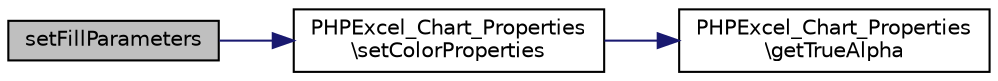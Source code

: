digraph "setFillParameters"
{
  edge [fontname="Helvetica",fontsize="10",labelfontname="Helvetica",labelfontsize="10"];
  node [fontname="Helvetica",fontsize="10",shape=record];
  rankdir="LR";
  Node47 [label="setFillParameters",height=0.2,width=0.4,color="black", fillcolor="grey75", style="filled", fontcolor="black"];
  Node47 -> Node48 [color="midnightblue",fontsize="10",style="solid",fontname="Helvetica"];
  Node48 [label="PHPExcel_Chart_Properties\l\\setColorProperties",height=0.2,width=0.4,color="black", fillcolor="white", style="filled",URL="$class_p_h_p_excel___chart___properties.html#aa5c82a2ae20ca784a61ef0b9ef788923"];
  Node48 -> Node49 [color="midnightblue",fontsize="10",style="solid",fontname="Helvetica"];
  Node49 [label="PHPExcel_Chart_Properties\l\\getTrueAlpha",height=0.2,width=0.4,color="black", fillcolor="white", style="filled",URL="$class_p_h_p_excel___chart___properties.html#ac203a99fc1ce483ab369da946f496d32"];
}
